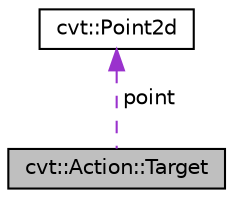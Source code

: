 digraph "cvt::Action::Target"
{
 // LATEX_PDF_SIZE
  edge [fontname="Helvetica",fontsize="10",labelfontname="Helvetica",labelfontsize="10"];
  node [fontname="Helvetica",fontsize="10",shape=record];
  Node1 [label="cvt::Action::Target",height=0.2,width=0.4,color="black", fillcolor="grey75", style="filled", fontcolor="black",tooltip="Target data is either a position or another Unit ID. For example the target of moving units could be ..."];
  Node2 -> Node1 [dir="back",color="darkorchid3",fontsize="10",style="dashed",label=" point" ,fontname="Helvetica"];
  Node2 [label="cvt::Point2d",height=0.2,width=0.4,color="black", fillcolor="white", style="filled",URL="$d9/d36/structcvt_1_1Point2d.html",tooltip="Basic discrete 2d point."];
}
